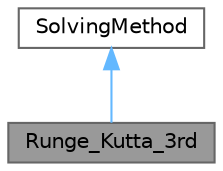 digraph "Runge_Kutta_3rd"
{
 // LATEX_PDF_SIZE
  bgcolor="transparent";
  edge [fontname=Helvetica,fontsize=10,labelfontname=Helvetica,labelfontsize=10];
  node [fontname=Helvetica,fontsize=10,shape=box,height=0.2,width=0.4];
  Node1 [id="Node000001",label="Runge_Kutta_3rd",height=0.2,width=0.4,color="gray40", fillcolor="grey60", style="filled", fontcolor="black",tooltip="A class implementing the Runge-Kutta method of the 3rd degree."];
  Node2 -> Node1 [id="edge1_Node000001_Node000002",dir="back",color="steelblue1",style="solid",tooltip=" "];
  Node2 [id="Node000002",label="SolvingMethod",height=0.2,width=0.4,color="gray40", fillcolor="white", style="filled",tooltip=" "];
}
